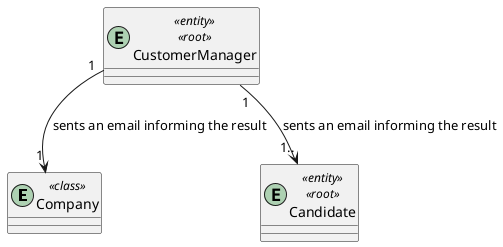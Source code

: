 @startuml


entity Company <<class>> {}

entity Candidate <<entity>> <<root>> {}

entity CustomerManager<<entity>> <<root>> { }


CustomerManager "1" --> "1.." Candidate : sents an email informing the result
CustomerManager "1" --> "1" Company : sents an email informing the result

@enduml